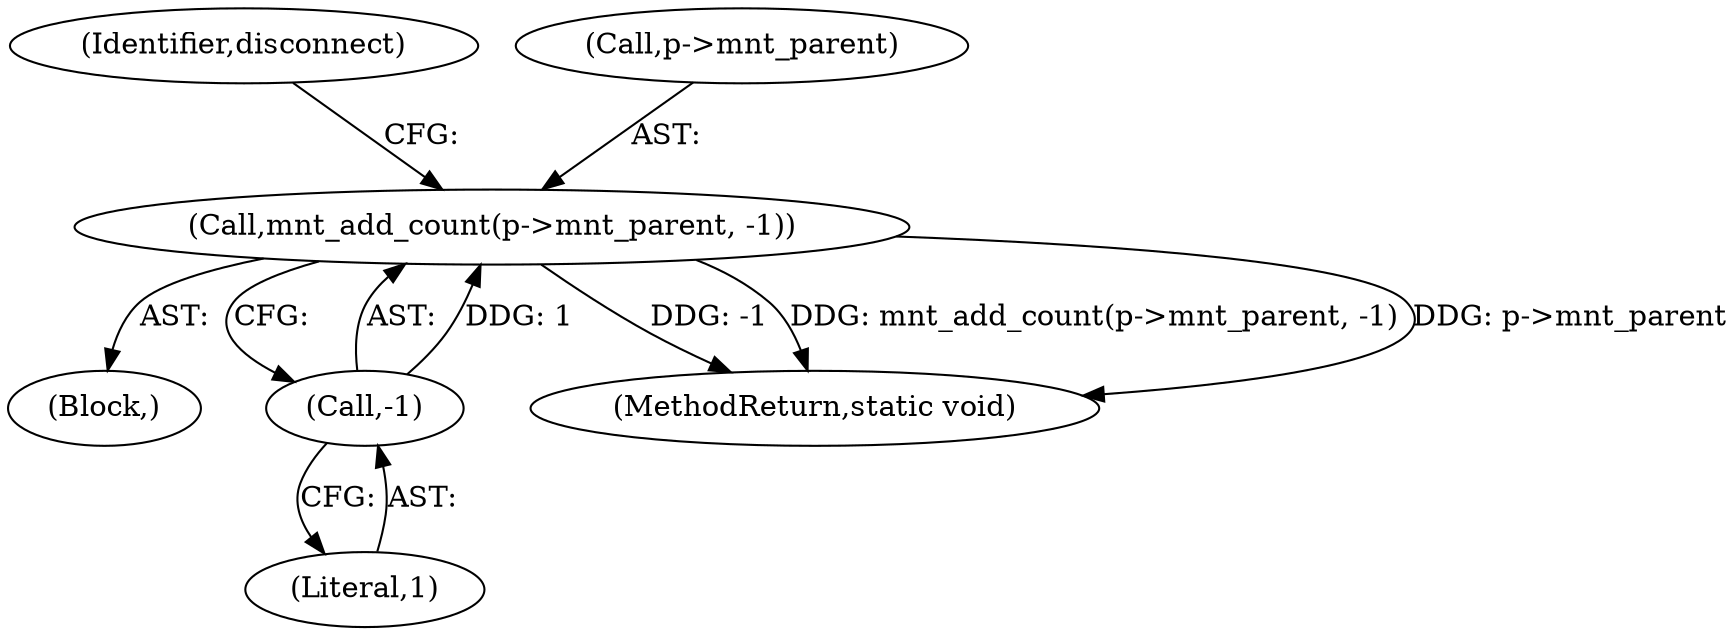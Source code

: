 digraph "0_linux_d29216842a85c7970c536108e093963f02714498_4@pointer" {
"1000217" [label="(Call,mnt_add_count(p->mnt_parent, -1))"];
"1000221" [label="(Call,-1)"];
"1000221" [label="(Call,-1)"];
"1000216" [label="(Block,)"];
"1000245" [label="(MethodReturn,static void)"];
"1000225" [label="(Identifier,disconnect)"];
"1000218" [label="(Call,p->mnt_parent)"];
"1000222" [label="(Literal,1)"];
"1000217" [label="(Call,mnt_add_count(p->mnt_parent, -1))"];
"1000217" -> "1000216"  [label="AST: "];
"1000217" -> "1000221"  [label="CFG: "];
"1000218" -> "1000217"  [label="AST: "];
"1000221" -> "1000217"  [label="AST: "];
"1000225" -> "1000217"  [label="CFG: "];
"1000217" -> "1000245"  [label="DDG: -1"];
"1000217" -> "1000245"  [label="DDG: mnt_add_count(p->mnt_parent, -1)"];
"1000217" -> "1000245"  [label="DDG: p->mnt_parent"];
"1000221" -> "1000217"  [label="DDG: 1"];
"1000221" -> "1000222"  [label="CFG: "];
"1000222" -> "1000221"  [label="AST: "];
}
